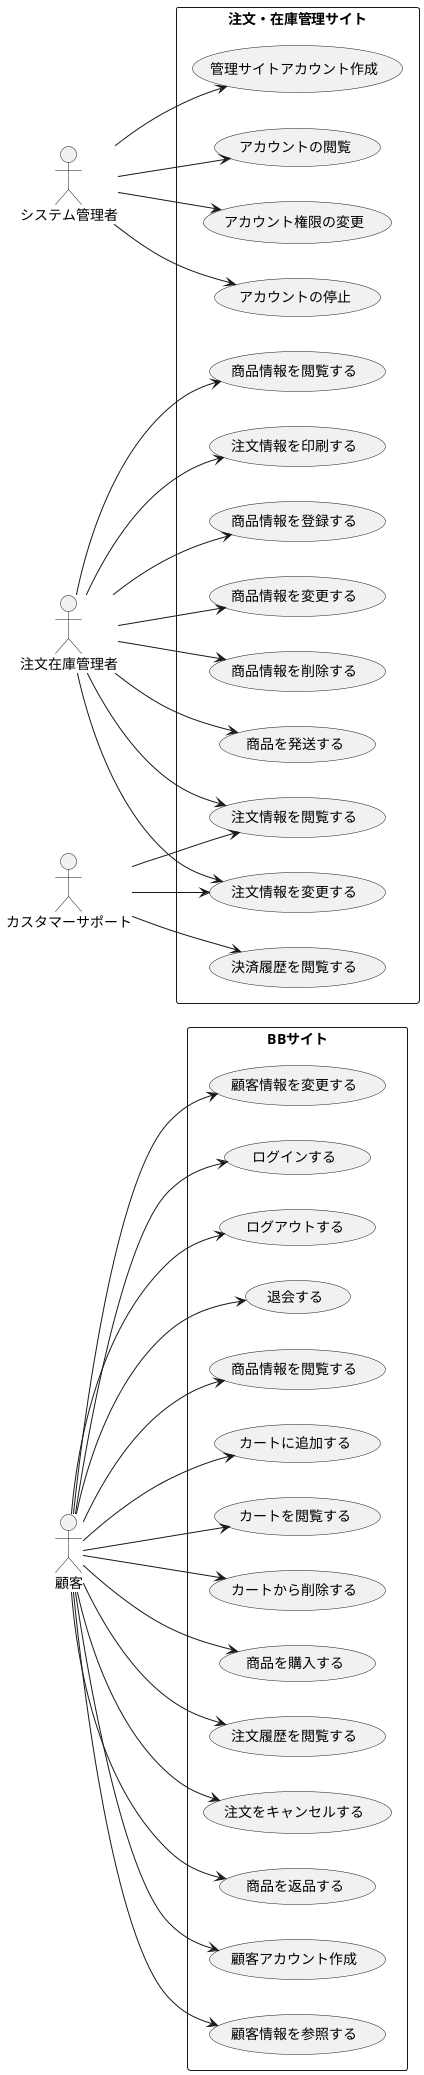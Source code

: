 @startuml BB注文管理システムユースケース図
left to right direction
actor 顧客 as U

actor システム管理者 as M

actor 注文在庫管理者 as SM

actor カスタマーサポート as CS

rectangle BBサイト {
  usecase "顧客アカウント作成" as UC1
  usecase "顧客情報を参照する" as UC2
  usecase "顧客情報を変更する" as UC3
  usecase "ログインする" as UC4
  usecase "ログアウトする" as UC5
  usecase "退会する" as UC6
  usecase "商品情報を閲覧する" as UC7
  usecase "カートに追加する" as UC8
  usecase "カートを閲覧する" as UC9
  usecase "カートから削除する" as UC10
  usecase "商品を購入する" as UC11
  usecase "注文履歴を閲覧する" as UC12
  usecase "注文をキャンセルする" as UC13
  usecase "商品を返品する" as UC14
}

rectangle 注文・在庫管理サイト {
  usecase "管理サイトアカウント作成" as UC15
  usecase "アカウントの閲覧" as UC16
  usecase "アカウント権限の変更" as UC17
  usecase "アカウントの停止" as UC18
  usecase "商品情報を登録する" as UC19
  usecase "商品情報を変更する" as UC20
  usecase "商品情報を削除する" as UC21
  usecase "商品を発送する" as UC22
  usecase "商品情報を閲覧する" as UC23
  usecase "注文情報を印刷する" as UC24
  usecase "注文情報を閲覧する" as UC25
  usecase "注文情報を変更する" as UC26
  usecase "決済履歴を閲覧する" as UC27
}

U --> UC1
U --> UC2
U --> UC3
U --> UC4
U --> UC5
U --> UC6
U --> UC7
U --> UC8
U --> UC9
U --> UC10
U --> UC11
U --> UC12
U --> UC13
U --> UC14

M --> UC15
M --> UC16
M --> UC17
M --> UC18

SM --> UC19
SM --> UC20
SM --> UC21
SM --> UC22
SM --> UC23
SM --> UC24
SM --> UC25
SM --> UC26

CS --> UC25
CS --> UC26
CS --> UC27

@enduml